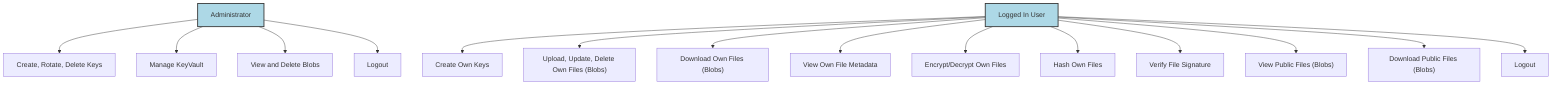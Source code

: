 graph TD;

Admin["Administrator"]
LoggedInUser["Logged In User"]

Admin --> UC1["Create, Rotate, Delete Keys"]
Admin --> UC2["Manage KeyVault"]
Admin --> UC3["View and Delete Blobs"]
Admin --> UC4["Logout"]

LoggedInUser --> UC5["Create Own Keys"]
LoggedInUser --> UC6["Upload, Update, Delete Own Files (Blobs)"]
LoggedInUser --> UC7["Download Own Files (Blobs)"]
LoggedInUser --> UC8["View Own File Metadata"]
LoggedInUser --> UC9["Encrypt/Decrypt Own Files"]
LoggedInUser --> UC10["Hash Own Files"]
LoggedInUser --> UC11["Verify File Signature"]
LoggedInUser --> UC12["View Public Files (Blobs)"]
LoggedInUser --> UC13["Download Public Files (Blobs)"]
LoggedInUser --> UC14["Logout"]

classDef actor fill:#ADD8E6,stroke:#333,stroke-width:2px;
class Admin,LoggedInUser actor;